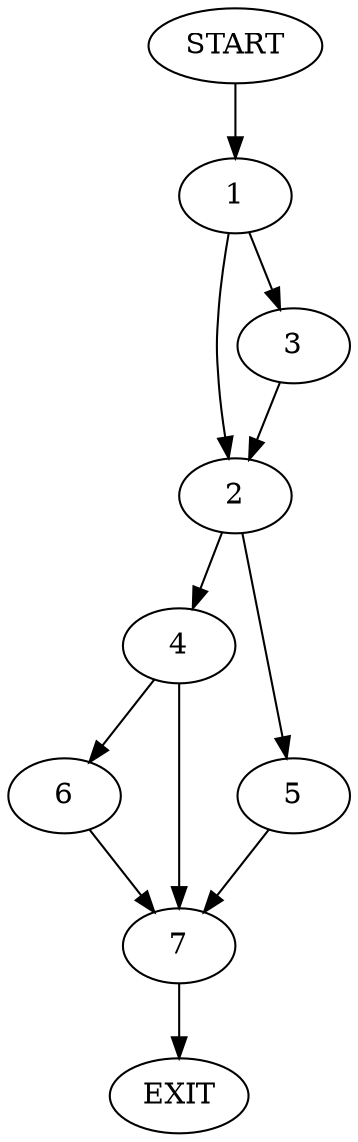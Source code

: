 digraph {
0 [label="START"]
8 [label="EXIT"]
0 -> 1
1 -> 2
1 -> 3
2 -> 4
2 -> 5
3 -> 2
4 -> 6
4 -> 7
5 -> 7
7 -> 8
6 -> 7
}
